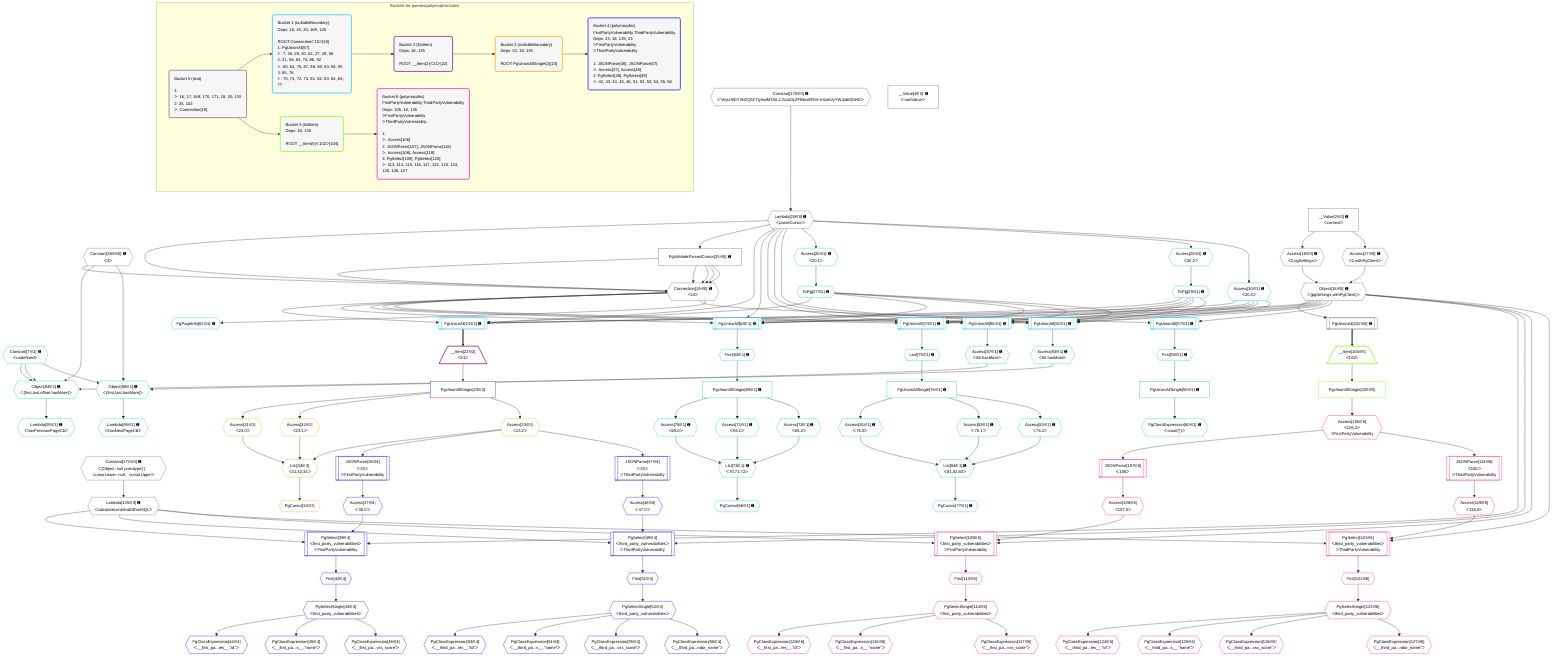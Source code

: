 %%{init: {'themeVariables': { 'fontSize': '12px'}}}%%
graph TD
    classDef path fill:#eee,stroke:#000,color:#000
    classDef plan fill:#fff,stroke-width:1px,color:#000
    classDef itemplan fill:#fff,stroke-width:2px,color:#000
    classDef unbatchedplan fill:#dff,stroke-width:1px,color:#000
    classDef sideeffectplan fill:#fcc,stroke-width:2px,color:#000
    classDef bucket fill:#f6f6f6,color:#000,stroke-width:2px,text-align:left


    %% plan dependencies
    Connection19{{"Connection[19∈0] ➊<br />ᐸ15ᐳ"}}:::plan
    Constant169{{"Constant[169∈0] ➊<br />ᐸ3ᐳ"}}:::plan
    Lambda20{{"Lambda[20∈0] ➊<br />ᐸparseCursorᐳ"}}:::plan
    PgValidateParsedCursor25["PgValidateParsedCursor[25∈0] ➊"]:::plan
    Constant169 & Lambda20 & PgValidateParsedCursor25 & PgValidateParsedCursor25 & PgValidateParsedCursor25 & PgValidateParsedCursor25 & PgValidateParsedCursor25 --> Connection19
    Object18{{"Object[18∈0] ➊<br />ᐸ{pgSettings,withPgClient}ᐳ"}}:::plan
    Access16{{"Access[16∈0] ➊<br />ᐸ2.pgSettingsᐳ"}}:::plan
    Access17{{"Access[17∈0] ➊<br />ᐸ2.withPgClientᐳ"}}:::plan
    Access16 & Access17 --> Object18
    __Value2["__Value[2∈0] ➊<br />ᐸcontextᐳ"]:::plan
    __Value2 --> Access16
    __Value2 --> Access17
    Constant170{{"Constant[170∈0] ➊<br />ᐸ'WyIzMDY3N2Q5ZTIyIiwiMTAiLCJUaGlyZFBhcnR5VnVsbmVyYWJpbGl0eSIᐳ"}}:::plan
    Constant170 --> Lambda20
    Lambda20 --> PgValidateParsedCursor25
    PgUnionAll102[["PgUnionAll[102∈0] ➊"]]:::plan
    Object18 --> PgUnionAll102
    Lambda135{{"Lambda[135∈0] ➊<br />ᐸcalculateLimitAndOffsetSQLᐳ"}}:::plan
    Constant171{{"Constant[171∈0] ➊<br />ᐸ[Object: null prototype] {   cursorLower: null,   cursorUppeᐳ"}}:::plan
    Constant171 --> Lambda135
    __Value4["__Value[4∈0] ➊<br />ᐸrootValueᐳ"]:::plan
    PgUnionAll21[["PgUnionAll[21∈1] ➊"]]:::plan
    ToPg27{{"ToPg[27∈1] ➊"}}:::plan
    ToPg29{{"ToPg[29∈1] ➊"}}:::plan
    Access30{{"Access[30∈1] ➊<br />ᐸ20.3ᐳ"}}:::plan
    Object18 & Connection19 & Lambda20 & ToPg27 & ToPg29 & Access30 --> PgUnionAll21
    PgUnionAll63[["PgUnionAll[63∈1] ➊"]]:::plan
    Object18 & Connection19 & Lambda20 & ToPg27 & ToPg29 & Access30 --> PgUnionAll63
    PgUnionAll74[["PgUnionAll[74∈1] ➊"]]:::plan
    Object18 & Connection19 & Lambda20 & ToPg27 & ToPg29 & Access30 --> PgUnionAll74
    PgUnionAll86[["PgUnionAll[86∈1] ➊"]]:::plan
    Object18 & Connection19 & Lambda20 & ToPg27 & ToPg29 & Access30 --> PgUnionAll86
    PgUnionAll92[["PgUnionAll[92∈1] ➊"]]:::plan
    Object18 & Connection19 & Lambda20 & ToPg27 & ToPg29 & Access30 --> PgUnionAll92
    Object94{{"Object[94∈1] ➊<br />ᐸ{first,last,offset,hasMore}ᐳ"}}:::plan
    Constant7{{"Constant[7∈1] ➊<br />ᐸundefinedᐳ"}}:::plan
    Access93{{"Access[93∈1] ➊<br />ᐸ92.hasMoreᐳ"}}:::plan
    Constant169 & Constant7 & Constant7 & Access93 --> Object94
    List73{{"List[73∈1] ➊<br />ᐸ70,71,72ᐳ"}}:::plan
    Access70{{"Access[70∈1] ➊<br />ᐸ65.0ᐳ"}}:::plan
    Access71{{"Access[71∈1] ➊<br />ᐸ65.1ᐳ"}}:::plan
    Access72{{"Access[72∈1] ➊<br />ᐸ65.2ᐳ"}}:::plan
    Access70 & Access71 & Access72 --> List73
    List84{{"List[84∈1] ➊<br />ᐸ81,82,83ᐳ"}}:::plan
    Access81{{"Access[81∈1] ➊<br />ᐸ76.0ᐳ"}}:::plan
    Access82{{"Access[82∈1] ➊<br />ᐸ76.1ᐳ"}}:::plan
    Access83{{"Access[83∈1] ➊<br />ᐸ76.2ᐳ"}}:::plan
    Access81 & Access82 & Access83 --> List84
    Object88{{"Object[88∈1] ➊<br />ᐸ{first,last,hasMore}ᐳ"}}:::plan
    Access87{{"Access[87∈1] ➊<br />ᐸ86.hasMoreᐳ"}}:::plan
    Constant169 & Constant7 & Access87 --> Object88
    PgUnionAll57[["PgUnionAll[57∈1] ➊"]]:::plan
    Object18 & Connection19 --> PgUnionAll57
    Access26{{"Access[26∈1] ➊<br />ᐸ20.1ᐳ"}}:::plan
    Lambda20 --> Access26
    Access26 --> ToPg27
    Access28{{"Access[28∈1] ➊<br />ᐸ20.2ᐳ"}}:::plan
    Lambda20 --> Access28
    Access28 --> ToPg29
    Lambda20 --> Access30
    First58{{"First[58∈1] ➊"}}:::plan
    PgUnionAll57 --> First58
    PgUnionAllSingle59["PgUnionAllSingle[59∈1] ➊"]:::plan
    First58 --> PgUnionAllSingle59
    PgClassExpression60{{"PgClassExpression[60∈1] ➊<br />ᐸcount(*)ᐳ"}}:::plan
    PgUnionAllSingle59 --> PgClassExpression60
    PgPageInfo62{{"PgPageInfo[62∈1] ➊"}}:::plan
    Connection19 --> PgPageInfo62
    First64{{"First[64∈1] ➊"}}:::plan
    PgUnionAll63 --> First64
    PgUnionAllSingle65["PgUnionAllSingle[65∈1] ➊"]:::plan
    First64 --> PgUnionAllSingle65
    PgCursor66{{"PgCursor[66∈1] ➊"}}:::plan
    List73 --> PgCursor66
    PgUnionAllSingle65 --> Access70
    PgUnionAllSingle65 --> Access71
    PgUnionAllSingle65 --> Access72
    Last75{{"Last[75∈1] ➊"}}:::plan
    PgUnionAll74 --> Last75
    PgUnionAllSingle76["PgUnionAllSingle[76∈1] ➊"]:::plan
    Last75 --> PgUnionAllSingle76
    PgCursor77{{"PgCursor[77∈1] ➊"}}:::plan
    List84 --> PgCursor77
    PgUnionAllSingle76 --> Access81
    PgUnionAllSingle76 --> Access82
    PgUnionAllSingle76 --> Access83
    PgUnionAll86 --> Access87
    Lambda89{{"Lambda[89∈1] ➊<br />ᐸhasNextPageCbᐳ"}}:::plan
    Object88 --> Lambda89
    PgUnionAll92 --> Access93
    Lambda95{{"Lambda[95∈1] ➊<br />ᐸhasPreviousPageCbᐳ"}}:::plan
    Object94 --> Lambda95
    __Item22[/"__Item[22∈2]<br />ᐸ21ᐳ"\]:::itemplan
    PgUnionAll21 ==> __Item22
    PgUnionAllSingle23["PgUnionAllSingle[23∈2]"]:::plan
    __Item22 --> PgUnionAllSingle23
    List34{{"List[34∈3]<br />ᐸ31,32,33ᐳ"}}:::plan
    Access31{{"Access[31∈3]<br />ᐸ23.0ᐳ"}}:::plan
    Access32{{"Access[32∈3]<br />ᐸ23.1ᐳ"}}:::plan
    Access33{{"Access[33∈3]<br />ᐸ23.2ᐳ"}}:::plan
    Access31 & Access32 & Access33 --> List34
    PgCursor24{{"PgCursor[24∈3]"}}:::plan
    List34 --> PgCursor24
    PgUnionAllSingle23 --> Access31
    PgUnionAllSingle23 --> Access32
    PgUnionAllSingle23 --> Access33
    PgSelect38[["PgSelect[38∈4]<br />ᐸfirst_party_vulnerabilitiesᐳ<br />ᐳFirstPartyVulnerability"]]:::plan
    Access37{{"Access[37∈4]<br />ᐸ36.0ᐳ"}}:::plan
    Object18 & Access37 & Lambda135 --> PgSelect38
    PgSelect49[["PgSelect[49∈4]<br />ᐸthird_party_vulnerabilitiesᐳ<br />ᐳThirdPartyVulnerability"]]:::plan
    Access48{{"Access[48∈4]<br />ᐸ47.0ᐳ"}}:::plan
    Object18 & Access48 & Lambda135 --> PgSelect49
    JSONParse36[["JSONParse[36∈4]<br />ᐸ33ᐳ<br />ᐳFirstPartyVulnerability"]]:::plan
    Access33 --> JSONParse36
    JSONParse36 --> Access37
    First42{{"First[42∈4]"}}:::plan
    PgSelect38 --> First42
    PgSelectSingle43{{"PgSelectSingle[43∈4]<br />ᐸfirst_party_vulnerabilitiesᐳ"}}:::plan
    First42 --> PgSelectSingle43
    PgClassExpression44{{"PgClassExpression[44∈4]<br />ᐸ__first_pa...ies__.”id”ᐳ"}}:::plan
    PgSelectSingle43 --> PgClassExpression44
    PgClassExpression45{{"PgClassExpression[45∈4]<br />ᐸ__first_pa...s__.”name”ᐳ"}}:::plan
    PgSelectSingle43 --> PgClassExpression45
    PgClassExpression46{{"PgClassExpression[46∈4]<br />ᐸ__first_pa...vss_score”ᐳ"}}:::plan
    PgSelectSingle43 --> PgClassExpression46
    JSONParse47[["JSONParse[47∈4]<br />ᐸ33ᐳ<br />ᐳThirdPartyVulnerability"]]:::plan
    Access33 --> JSONParse47
    JSONParse47 --> Access48
    First51{{"First[51∈4]"}}:::plan
    PgSelect49 --> First51
    PgSelectSingle52{{"PgSelectSingle[52∈4]<br />ᐸthird_party_vulnerabilitiesᐳ"}}:::plan
    First51 --> PgSelectSingle52
    PgClassExpression53{{"PgClassExpression[53∈4]<br />ᐸ__third_pa...ies__.”id”ᐳ"}}:::plan
    PgSelectSingle52 --> PgClassExpression53
    PgClassExpression54{{"PgClassExpression[54∈4]<br />ᐸ__third_pa...s__.”name”ᐳ"}}:::plan
    PgSelectSingle52 --> PgClassExpression54
    PgClassExpression55{{"PgClassExpression[55∈4]<br />ᐸ__third_pa...vss_score”ᐳ"}}:::plan
    PgSelectSingle52 --> PgClassExpression55
    PgClassExpression56{{"PgClassExpression[56∈4]<br />ᐸ__third_pa...ndor_name”ᐳ"}}:::plan
    PgSelectSingle52 --> PgClassExpression56
    __Item104[/"__Item[104∈5]<br />ᐸ102ᐳ"\]:::itemplan
    PgUnionAll102 ==> __Item104
    PgUnionAllSingle105["PgUnionAllSingle[105∈5]"]:::plan
    __Item104 --> PgUnionAllSingle105
    PgSelect109[["PgSelect[109∈6]<br />ᐸfirst_party_vulnerabilitiesᐳ<br />ᐳFirstPartyVulnerability"]]:::plan
    Access108{{"Access[108∈6]<br />ᐸ107.0ᐳ"}}:::plan
    Object18 & Access108 & Lambda135 --> PgSelect109
    PgSelect120[["PgSelect[120∈6]<br />ᐸthird_party_vulnerabilitiesᐳ<br />ᐳThirdPartyVulnerability"]]:::plan
    Access119{{"Access[119∈6]<br />ᐸ118.0ᐳ"}}:::plan
    Object18 & Access119 & Lambda135 --> PgSelect120
    Access106{{"Access[106∈6]<br />ᐸ105.2ᐳ<br />ᐳFirstPartyVulnerability"}}:::plan
    PgUnionAllSingle105 --> Access106
    JSONParse107[["JSONParse[107∈6]<br />ᐸ106ᐳ"]]:::plan
    Access106 --> JSONParse107
    JSONParse107 --> Access108
    First113{{"First[113∈6]"}}:::plan
    PgSelect109 --> First113
    PgSelectSingle114{{"PgSelectSingle[114∈6]<br />ᐸfirst_party_vulnerabilitiesᐳ"}}:::plan
    First113 --> PgSelectSingle114
    PgClassExpression115{{"PgClassExpression[115∈6]<br />ᐸ__first_pa...ies__.”id”ᐳ"}}:::plan
    PgSelectSingle114 --> PgClassExpression115
    PgClassExpression116{{"PgClassExpression[116∈6]<br />ᐸ__first_pa...s__.”name”ᐳ"}}:::plan
    PgSelectSingle114 --> PgClassExpression116
    PgClassExpression117{{"PgClassExpression[117∈6]<br />ᐸ__first_pa...vss_score”ᐳ"}}:::plan
    PgSelectSingle114 --> PgClassExpression117
    JSONParse118[["JSONParse[118∈6]<br />ᐸ106ᐳ<br />ᐳThirdPartyVulnerability"]]:::plan
    Access106 --> JSONParse118
    JSONParse118 --> Access119
    First122{{"First[122∈6]"}}:::plan
    PgSelect120 --> First122
    PgSelectSingle123{{"PgSelectSingle[123∈6]<br />ᐸthird_party_vulnerabilitiesᐳ"}}:::plan
    First122 --> PgSelectSingle123
    PgClassExpression124{{"PgClassExpression[124∈6]<br />ᐸ__third_pa...ies__.”id”ᐳ"}}:::plan
    PgSelectSingle123 --> PgClassExpression124
    PgClassExpression125{{"PgClassExpression[125∈6]<br />ᐸ__third_pa...s__.”name”ᐳ"}}:::plan
    PgSelectSingle123 --> PgClassExpression125
    PgClassExpression126{{"PgClassExpression[126∈6]<br />ᐸ__third_pa...vss_score”ᐳ"}}:::plan
    PgSelectSingle123 --> PgClassExpression126
    PgClassExpression127{{"PgClassExpression[127∈6]<br />ᐸ__third_pa...ndor_name”ᐳ"}}:::plan
    PgSelectSingle123 --> PgClassExpression127

    %% define steps

    subgraph "Buckets for queries/polymorphic/vulns"
    Bucket0("Bucket 0 (root)<br /><br />1: <br />ᐳ: 16, 17, 169, 170, 171, 18, 20, 135<br />2: 25, 102<br />ᐳ: Connection[19]"):::bucket
    classDef bucket0 stroke:#696969
    class Bucket0,__Value2,__Value4,Access16,Access17,Object18,Connection19,Lambda20,PgValidateParsedCursor25,PgUnionAll102,Lambda135,Constant169,Constant170,Constant171 bucket0
    Bucket1("Bucket 1 (nullableBoundary)<br />Deps: 18, 19, 20, 169, 135<br /><br />ROOT Connectionᐸ15ᐳ[19]<br />1: PgUnionAll[57]<br />ᐳ: 7, 26, 28, 30, 62, 27, 29, 58<br />2: 21, 59, 63, 74, 86, 92<br />ᐳ: 60, 64, 75, 87, 88, 89, 93, 94, 95<br />3: 65, 76<br />ᐳ: 70, 71, 72, 73, 81, 82, 83, 84, 66, 77"):::bucket
    classDef bucket1 stroke:#00bfff
    class Bucket1,Constant7,PgUnionAll21,Access26,ToPg27,Access28,ToPg29,Access30,PgUnionAll57,First58,PgUnionAllSingle59,PgClassExpression60,PgPageInfo62,PgUnionAll63,First64,PgUnionAllSingle65,PgCursor66,Access70,Access71,Access72,List73,PgUnionAll74,Last75,PgUnionAllSingle76,PgCursor77,Access81,Access82,Access83,List84,PgUnionAll86,Access87,Object88,Lambda89,PgUnionAll92,Access93,Object94,Lambda95 bucket1
    Bucket2("Bucket 2 (listItem)<br />Deps: 18, 135<br /><br />ROOT __Item{2}ᐸ21ᐳ[22]"):::bucket
    classDef bucket2 stroke:#7f007f
    class Bucket2,__Item22,PgUnionAllSingle23 bucket2
    Bucket3("Bucket 3 (nullableBoundary)<br />Deps: 23, 18, 135<br /><br />ROOT PgUnionAllSingle{2}[23]"):::bucket
    classDef bucket3 stroke:#ffa500
    class Bucket3,PgCursor24,Access31,Access32,Access33,List34 bucket3
    Bucket4("Bucket 4 (polymorphic)<br />FirstPartyVulnerability,ThirdPartyVulnerability<br />Deps: 33, 18, 135, 23<br />ᐳFirstPartyVulnerability<br />ᐳThirdPartyVulnerability<br /><br />1: JSONParse[36], JSONParse[47]<br />ᐳ: Access[37], Access[48]<br />2: PgSelect[38], PgSelect[49]<br />ᐳ: 42, 43, 44, 45, 46, 51, 52, 53, 54, 55, 56"):::bucket
    classDef bucket4 stroke:#0000ff
    class Bucket4,JSONParse36,Access37,PgSelect38,First42,PgSelectSingle43,PgClassExpression44,PgClassExpression45,PgClassExpression46,JSONParse47,Access48,PgSelect49,First51,PgSelectSingle52,PgClassExpression53,PgClassExpression54,PgClassExpression55,PgClassExpression56 bucket4
    Bucket5("Bucket 5 (listItem)<br />Deps: 18, 135<br /><br />ROOT __Item{5}ᐸ102ᐳ[104]"):::bucket
    classDef bucket5 stroke:#7fff00
    class Bucket5,__Item104,PgUnionAllSingle105 bucket5
    Bucket6("Bucket 6 (polymorphic)<br />FirstPartyVulnerability,ThirdPartyVulnerability<br />Deps: 105, 18, 135<br />ᐳFirstPartyVulnerability<br />ᐳThirdPartyVulnerability<br /><br />1: <br />ᐳ: Access[106]<br />2: JSONParse[107], JSONParse[118]<br />ᐳ: Access[108], Access[119]<br />3: PgSelect[109], PgSelect[120]<br />ᐳ: 113, 114, 115, 116, 117, 122, 123, 124, 125, 126, 127"):::bucket
    classDef bucket6 stroke:#ff1493
    class Bucket6,Access106,JSONParse107,Access108,PgSelect109,First113,PgSelectSingle114,PgClassExpression115,PgClassExpression116,PgClassExpression117,JSONParse118,Access119,PgSelect120,First122,PgSelectSingle123,PgClassExpression124,PgClassExpression125,PgClassExpression126,PgClassExpression127 bucket6
    Bucket0 --> Bucket1 & Bucket5
    Bucket1 --> Bucket2
    Bucket2 --> Bucket3
    Bucket3 --> Bucket4
    Bucket5 --> Bucket6
    end